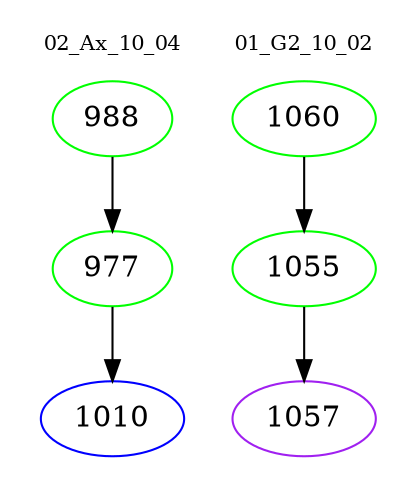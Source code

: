 digraph{
subgraph cluster_0 {
color = white
label = "02_Ax_10_04";
fontsize=10;
T0_988 [label="988", color="green"]
T0_988 -> T0_977 [color="black"]
T0_977 [label="977", color="green"]
T0_977 -> T0_1010 [color="black"]
T0_1010 [label="1010", color="blue"]
}
subgraph cluster_1 {
color = white
label = "01_G2_10_02";
fontsize=10;
T1_1060 [label="1060", color="green"]
T1_1060 -> T1_1055 [color="black"]
T1_1055 [label="1055", color="green"]
T1_1055 -> T1_1057 [color="black"]
T1_1057 [label="1057", color="purple"]
}
}
